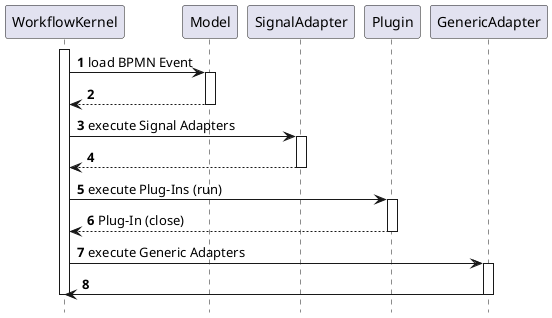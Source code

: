 @startuml

autonumber 

participant WorkflowKernel order 1
participant Model order 2
participant SignalAdapter order 3
participant Plugin order 50
participant GenericAdapter order 90


hide footbox

activate WorkflowKernel

WorkflowKernel -> Model: load BPMN Event
activate Model
Model --> WorkflowKernel:
deactivate Model


WorkflowKernel -> SignalAdapter: execute Signal Adapters
activate SignalAdapter
SignalAdapter --> WorkflowKernel
deactivate SignalAdapter




WorkflowKernel -> Plugin: execute Plug-Ins (run)
activate Plugin
Plugin --> WorkflowKernel: Plug-In (close)
deactivate Plugin


WorkflowKernel -> GenericAdapter: execute Generic Adapters
activate GenericAdapter
GenericAdapter -> WorkflowKernel
deactivate GenericAdapter



deactivate WorkflowKernel

@enduml
